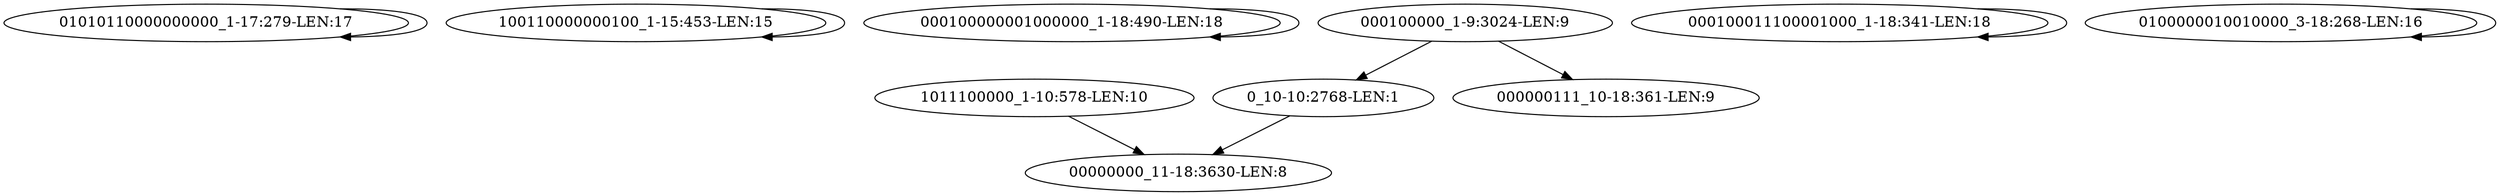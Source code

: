 digraph G {
    "01010110000000000_1-17:279-LEN:17" -> "01010110000000000_1-17:279-LEN:17";
    "100110000000100_1-15:453-LEN:15" -> "100110000000100_1-15:453-LEN:15";
    "000100000001000000_1-18:490-LEN:18" -> "000100000001000000_1-18:490-LEN:18";
    "0_10-10:2768-LEN:1" -> "00000000_11-18:3630-LEN:8";
    "000100011100001000_1-18:341-LEN:18" -> "000100011100001000_1-18:341-LEN:18";
    "000100000_1-9:3024-LEN:9" -> "000000111_10-18:361-LEN:9";
    "000100000_1-9:3024-LEN:9" -> "0_10-10:2768-LEN:1";
    "1011100000_1-10:578-LEN:10" -> "00000000_11-18:3630-LEN:8";
    "0100000010010000_3-18:268-LEN:16" -> "0100000010010000_3-18:268-LEN:16";
}
